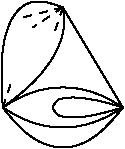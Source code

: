 #FIG 3.2  Produced by xfig version 3.2.5
Landscape
Center
Inches
Letter  
100.00
Single
-2
1200 2
2 1 0 1 0 7 50 -1 -1 0.000 0 0 -1 0 0 2
	 1800 1200 1350 450
2 1 1 1 0 7 50 -1 -1 4.000 0 0 -1 0 0 2
	 1350 450 1275 675
2 1 1 1 0 7 50 -1 -1 4.000 0 0 -1 0 0 2
	 1350 450 1125 600
2 1 1 1 0 7 50 -1 -1 4.000 0 0 -1 0 0 2
	 1350 450 1050 525
2 1 1 1 0 7 50 -1 -1 4.000 0 0 -1 0 0 2
	 900 1200 975 975
3 2 0 1 0 7 50 -1 -1 0.000 0 0 0 3
	 900 1200 1350 1050 1800 1200
	 0.000 -1.000 0.000
3 2 0 1 0 7 50 -1 -1 0.000 0 0 0 3
	 900 1200 1350 1350 1800 1200
	 0.000 -1.000 0.000
3 2 0 1 0 7 50 -1 -1 0.000 0 0 0 3
	 1800 1200 1350 1500 900 1200
	 0.000 -1.000 0.000
3 2 0 1 0 7 50 -1 -1 0.000 0 0 0 5
	 1800 1200 1425 1125 1275 1200 1425 1275 1800 1200
	 0.000 -1.000 -1.000 -1.000 0.000
3 2 0 1 0 7 50 -1 -1 0.000 0 0 0 3
	 1350 450 1275 825 900 1200
	 0.000 -1.000 0.000
3 2 0 1 0 7 50 -1 -1 0.000 0 0 0 3
	 1350 450 975 525 900 1200
	 0.000 -1.000 0.000
